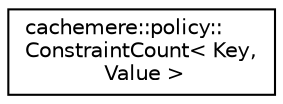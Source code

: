 digraph "Graphical Class Hierarchy"
{
 // LATEX_PDF_SIZE
  edge [fontname="Helvetica",fontsize="10",labelfontname="Helvetica",labelfontsize="10"];
  node [fontname="Helvetica",fontsize="10",shape=record];
  rankdir="LR";
  Node0 [label="cachemere::policy::\lConstraintCount\< Key,\l Value \>",height=0.2,width=0.4,color="black", fillcolor="white", style="filled",URL="$classcachemere_1_1policy_1_1ConstraintCount.html",tooltip="Count constraint."];
}
